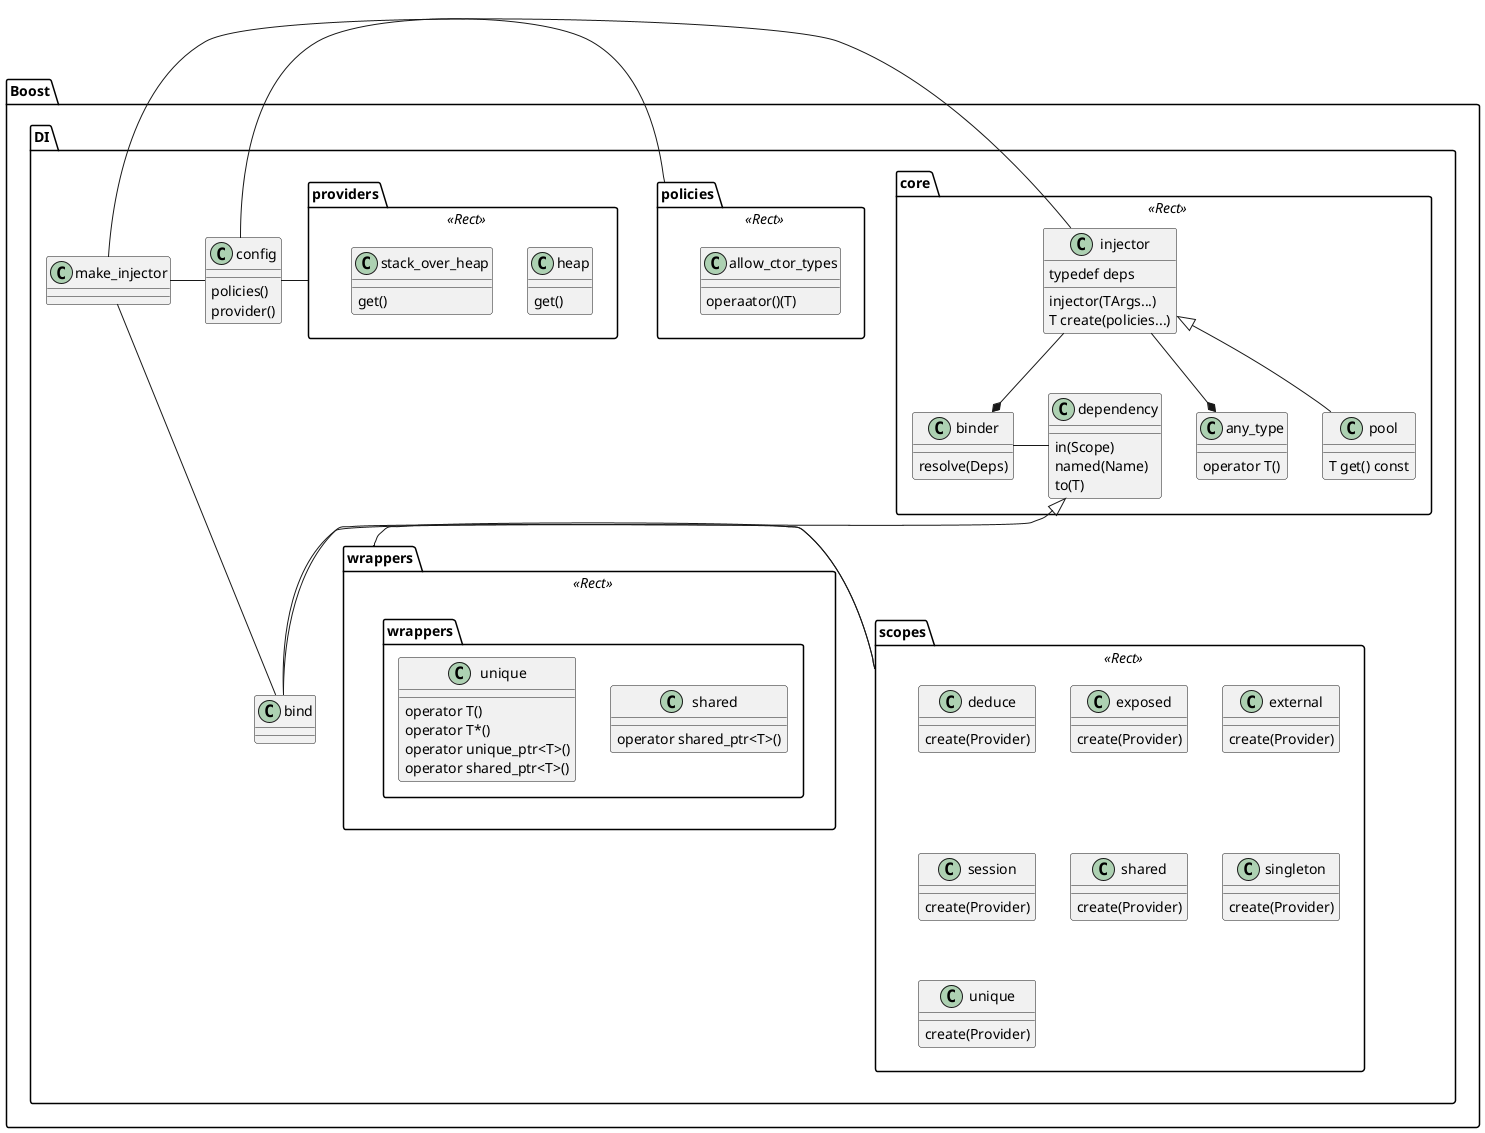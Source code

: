 '
' Copyright (c) 2014 Krzysztof Jusiak (krzysztof at jusiak dot net)
'
' Distributed under the Boost Software License, Version 1.0.
' (See accompanying file LICENSE_1_0.txt or copy at http://www.boost.org/LICENSE_1_0.txt)
'
@startuml

package Boost.DI {

    package core <<Rect>> {
        class any_type {
            operator T()
        }
        class binder {
            resolve(Deps)
        }
        class dependency {
            in(Scope)
            named(Name)
            to(T)
        }
        class injector {
            typedef deps
            injector(TArgs...)
            T create(policies...)
        }
        class pool {
            T get() const
        }
    }

    package scopes <<Rect>> {
        class deduce {
            create(Provider)
        }
        class exposed {
            create(Provider)
        }
        class external {
            create(Provider)
        }
        class session {
            create(Provider)
        }
        class shared {
            create(Provider)
        }
        class singleton {
            create(Provider)
        }
        class unique {
            create(Provider)
        }
    }

    package policies <<Rect>> {
        class allow_ctor_types {
            operaator()(T)
        }
    }

    package providers <<Rect>> {
        class heap {
            get()
        }

        class stack_over_heap {
            get()
        }
    }

    package wrappers <<Rect>> {
        class wrappers.shared {
            operator shared_ptr<T>()
        }
        class wrappers.unique {
            operator T()
            operator T*()
            operator unique_ptr<T>()
            operator shared_ptr<T>()
        }
    }

    class bind {
    }

    class make_injector {
    }

    class config {
        policies()
        provider()
    }

    dependency <|-- bind
    scopes - bind
    make_injector - bind

    make_injector - injector
    make_injector - config
    config - policies
    config - providers
    scopes - wrappers
    binder - dependency

    injector <|-- pool
    injector --* binder
    injector --* any_type
}

@enduml

